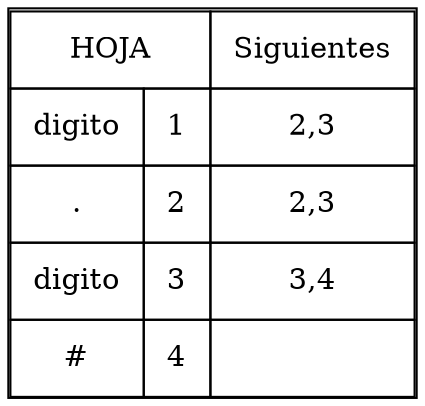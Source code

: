 digraph grafica{
rankdir=LR;
forcelabels= true;
node [shape = plain];
nodo18 [label = <<table border = '1' cellboder = '1' cellspacing='0' cellpadding='10'>
<tr>
<td COLSPAN='2'>HOJA</td>
<td>Siguientes</td>
</tr>
<tr>
<td>digito</td>
<td>1</td>
<td>2,3</td>
</tr>
<tr>
<td>.</td>
<td>2</td>
<td>2,3</td>
</tr>
<tr>
<td>digito</td>
<td>3</td>
<td>3,4</td>
</tr>
<tr>
<td>#</td>
<td>4</td>
<td></td>
</tr>
</table>>];

}